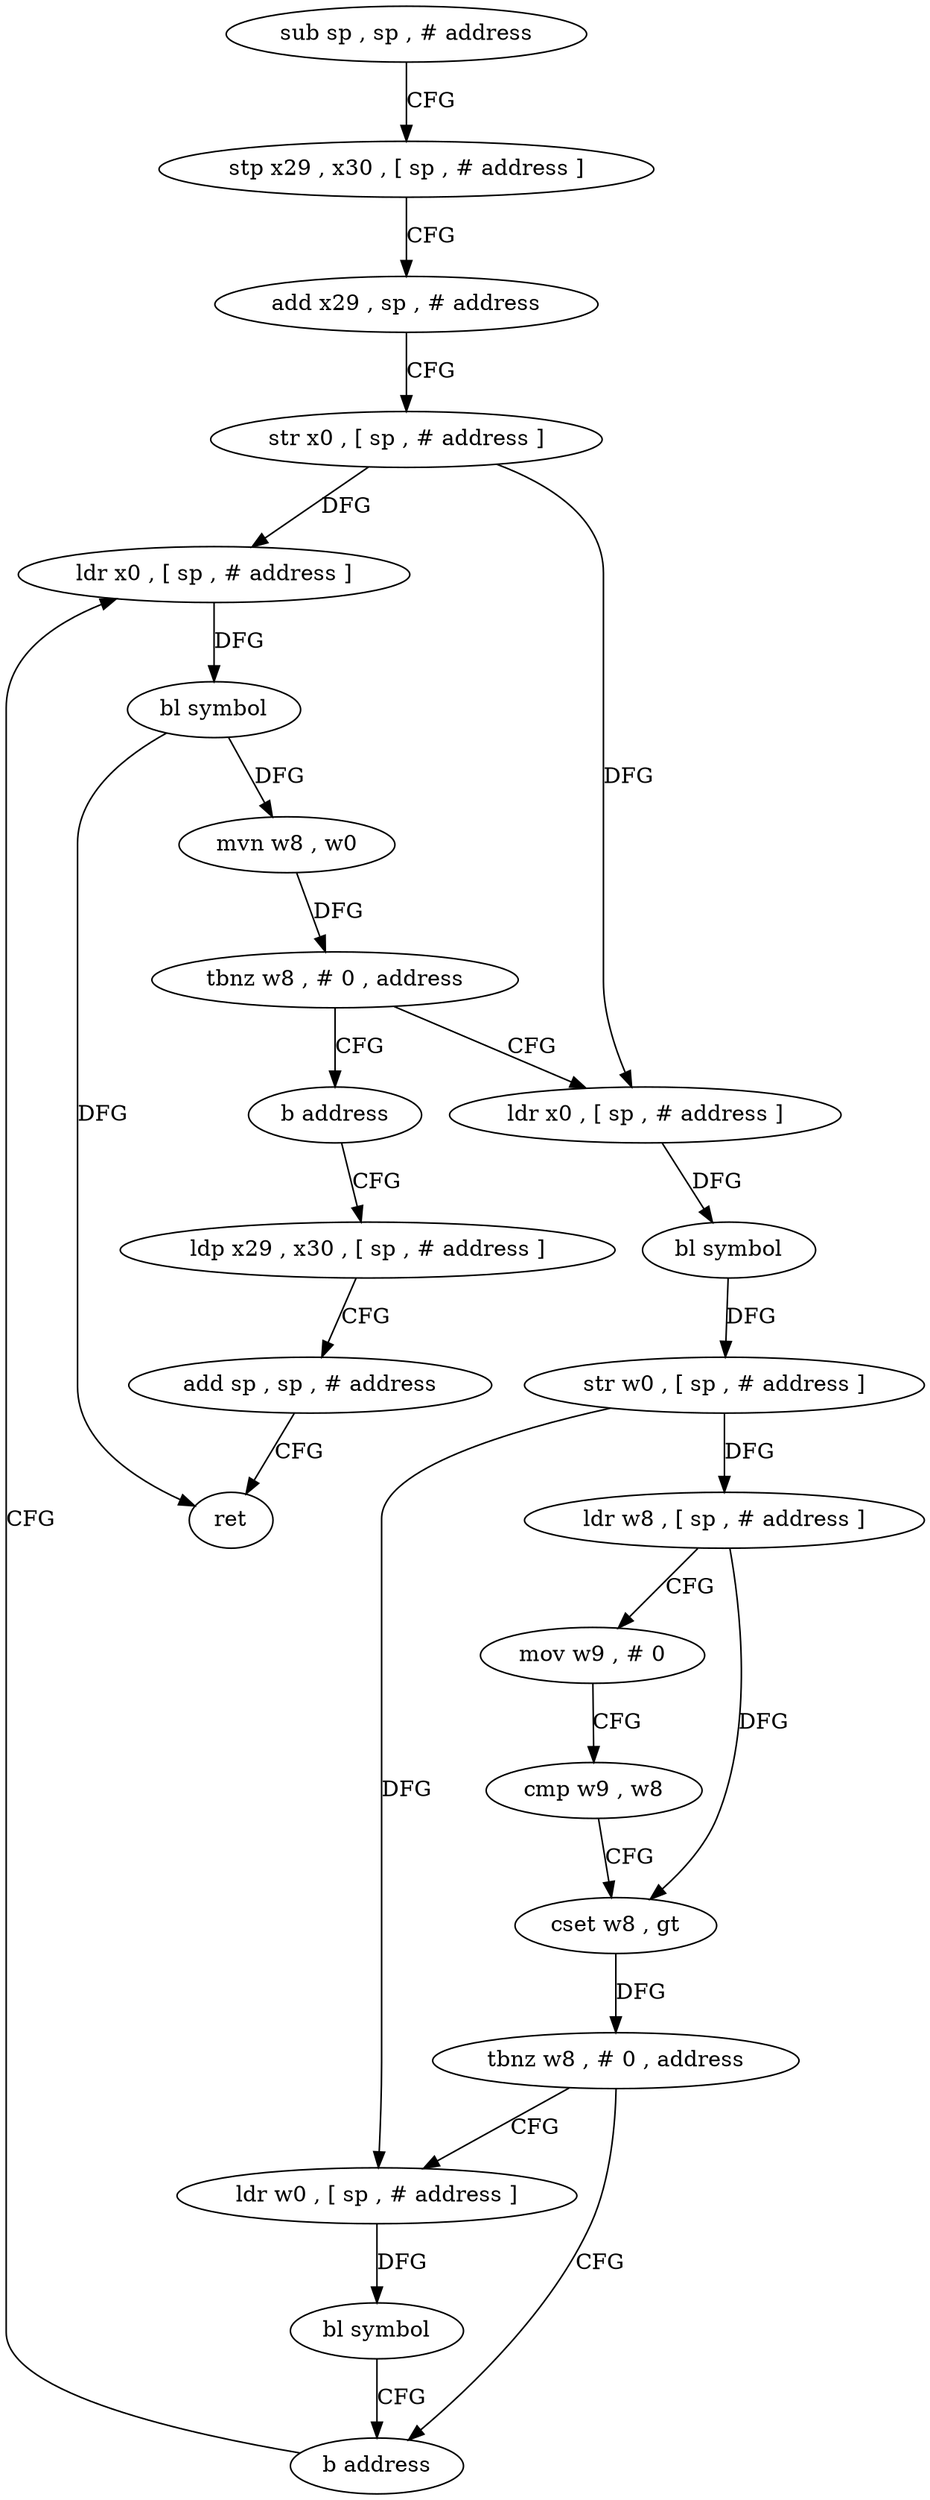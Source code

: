 digraph "func" {
"4215400" [label = "sub sp , sp , # address" ]
"4215404" [label = "stp x29 , x30 , [ sp , # address ]" ]
"4215408" [label = "add x29 , sp , # address" ]
"4215412" [label = "str x0 , [ sp , # address ]" ]
"4215416" [label = "ldr x0 , [ sp , # address ]" ]
"4215436" [label = "ldr x0 , [ sp , # address ]" ]
"4215440" [label = "bl symbol" ]
"4215444" [label = "str w0 , [ sp , # address ]" ]
"4215448" [label = "ldr w8 , [ sp , # address ]" ]
"4215452" [label = "mov w9 , # 0" ]
"4215456" [label = "cmp w9 , w8" ]
"4215460" [label = "cset w8 , gt" ]
"4215464" [label = "tbnz w8 , # 0 , address" ]
"4215476" [label = "b address" ]
"4215468" [label = "ldr w0 , [ sp , # address ]" ]
"4215432" [label = "b address" ]
"4215480" [label = "ldp x29 , x30 , [ sp , # address ]" ]
"4215472" [label = "bl symbol" ]
"4215484" [label = "add sp , sp , # address" ]
"4215488" [label = "ret" ]
"4215420" [label = "bl symbol" ]
"4215424" [label = "mvn w8 , w0" ]
"4215428" [label = "tbnz w8 , # 0 , address" ]
"4215400" -> "4215404" [ label = "CFG" ]
"4215404" -> "4215408" [ label = "CFG" ]
"4215408" -> "4215412" [ label = "CFG" ]
"4215412" -> "4215416" [ label = "DFG" ]
"4215412" -> "4215436" [ label = "DFG" ]
"4215416" -> "4215420" [ label = "DFG" ]
"4215436" -> "4215440" [ label = "DFG" ]
"4215440" -> "4215444" [ label = "DFG" ]
"4215444" -> "4215448" [ label = "DFG" ]
"4215444" -> "4215468" [ label = "DFG" ]
"4215448" -> "4215452" [ label = "CFG" ]
"4215448" -> "4215460" [ label = "DFG" ]
"4215452" -> "4215456" [ label = "CFG" ]
"4215456" -> "4215460" [ label = "CFG" ]
"4215460" -> "4215464" [ label = "DFG" ]
"4215464" -> "4215476" [ label = "CFG" ]
"4215464" -> "4215468" [ label = "CFG" ]
"4215476" -> "4215416" [ label = "CFG" ]
"4215468" -> "4215472" [ label = "DFG" ]
"4215432" -> "4215480" [ label = "CFG" ]
"4215480" -> "4215484" [ label = "CFG" ]
"4215472" -> "4215476" [ label = "CFG" ]
"4215484" -> "4215488" [ label = "CFG" ]
"4215420" -> "4215424" [ label = "DFG" ]
"4215420" -> "4215488" [ label = "DFG" ]
"4215424" -> "4215428" [ label = "DFG" ]
"4215428" -> "4215436" [ label = "CFG" ]
"4215428" -> "4215432" [ label = "CFG" ]
}
